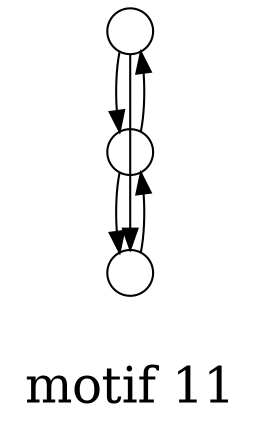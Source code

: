 /*****
motif 11
*****/

digraph G {
  graph [splines=false overlap=false]
  node  [shape=ellipse, width=0.3, height=0.3, label=""]
  1 ;
  0 ;
  2 ;
  1 -> 0;
  1 -> 2;
  0 -> 1;
  0 -> 2;
  2 -> 0;
  label = "\nmotif 11\n";  fontsize=24;
}
